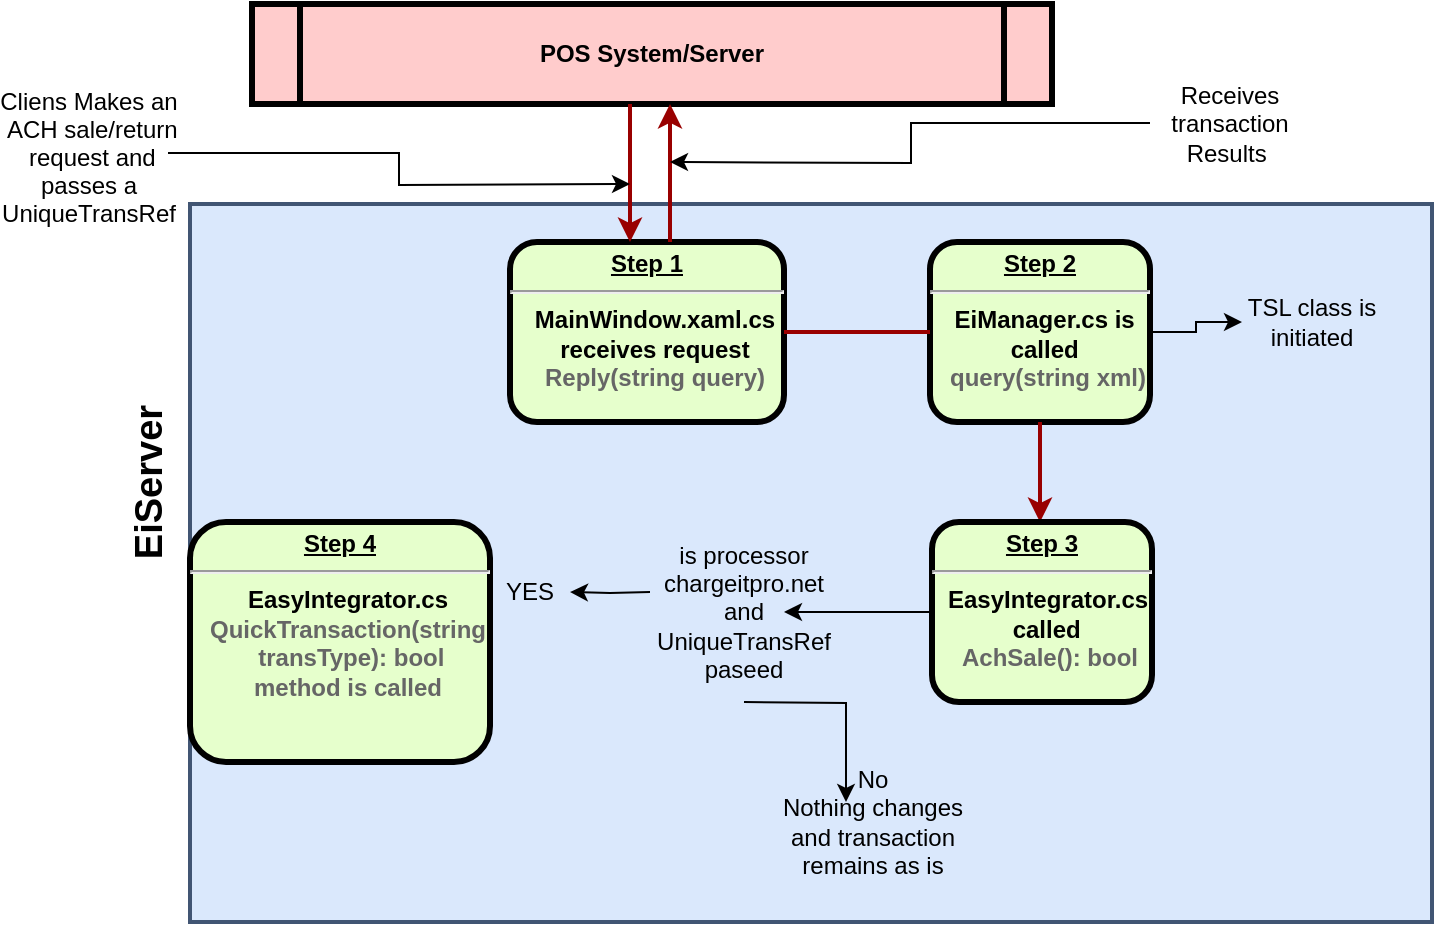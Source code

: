 <mxfile version="11.1.4" type="github"><diagram name="Page-1" id="c7558073-3199-34d8-9f00-42111426c3f3"><mxGraphModel dx="946" dy="510" grid="1" gridSize="10" guides="1" tooltips="1" connect="1" arrows="1" fold="1" page="1" pageScale="1" pageWidth="826" pageHeight="1169" background="#ffffff" math="0" shadow="0"><root><mxCell id="0"/><mxCell id="1" parent="0"/><mxCell id="uRRByLVhCtsqOHKOxiHS-104" value="" style="rounded=0;whiteSpace=wrap;html=1;fillColor=#dae8fc;strokeColor=#415573;strokeWidth=2;" vertex="1" parent="1"><mxGeometry x="170" y="491" width="621" height="359" as="geometry"/></mxCell><mxCell id="5" value="POS System/Server" style="shape=process;whiteSpace=wrap;align=center;verticalAlign=middle;size=0.06;fontStyle=1;strokeWidth=3;fillColor=#FFCCCC" parent="1" vertex="1"><mxGeometry x="201.0" y="391" width="400" height="50" as="geometry"/></mxCell><mxCell id="uRRByLVhCtsqOHKOxiHS-113" style="edgeStyle=orthogonalEdgeStyle;rounded=0;orthogonalLoop=1;jettySize=auto;html=1;exitX=1;exitY=0.5;exitDx=0;exitDy=0;entryX=0;entryY=0.5;entryDx=0;entryDy=0;" edge="1" parent="1" source="9" target="uRRByLVhCtsqOHKOxiHS-111"><mxGeometry relative="1" as="geometry"><Array as="points"><mxPoint x="673" y="555"/><mxPoint x="673" y="550"/></Array></mxGeometry></mxCell><mxCell id="9" value="&lt;p style=&quot;margin: 0px ; margin-top: 4px ; text-align: center ; text-decoration: underline&quot;&gt;&lt;strong&gt;Step 2&lt;/strong&gt;&lt;/p&gt;&lt;hr&gt;&lt;p style=&quot;margin: 0px ; margin-left: 8px&quot;&gt;EiManager.cs is&amp;nbsp;&lt;/p&gt;&lt;p style=&quot;margin: 0px ; margin-left: 8px&quot;&gt;called&amp;nbsp;&lt;/p&gt;&lt;p style=&quot;margin: 0px ; margin-left: 8px&quot;&gt;&lt;font color=&quot;#666666&quot;&gt;query(string xml)&lt;/font&gt;&lt;/p&gt;" style="verticalAlign=middle;align=center;overflow=fill;fontSize=12;fontFamily=Helvetica;html=1;rounded=1;fontStyle=1;strokeWidth=3;fillColor=#E6FFCC" parent="1" vertex="1"><mxGeometry x="540" y="510" width="110" height="90" as="geometry"/></mxCell><mxCell id="11" value="&lt;p style=&quot;margin: 0px ; margin-top: 4px ; text-align: center ; text-decoration: underline&quot;&gt;&lt;strong&gt;Step 1&lt;/strong&gt;&lt;/p&gt;&lt;hr&gt;&lt;p style=&quot;margin: 0px ; margin-left: 8px&quot;&gt;MainWindow.xaml.cs&lt;/p&gt;&lt;p style=&quot;margin: 0px ; margin-left: 8px&quot;&gt;receives request&lt;/p&gt;&lt;p style=&quot;margin: 0px ; margin-left: 8px&quot;&gt;&lt;font color=&quot;#666666&quot;&gt;Reply(string query)&lt;/font&gt;&lt;/p&gt;" style="verticalAlign=middle;align=center;overflow=fill;fontSize=12;fontFamily=Helvetica;html=1;rounded=1;fontStyle=1;strokeWidth=3;fillColor=#E6FFCC" parent="1" vertex="1"><mxGeometry x="330" y="510" width="137" height="90" as="geometry"/></mxCell><mxCell id="51" value="" style="endArrow=none;noEdgeStyle=1;strokeColor=#990000;strokeWidth=2" parent="1" source="9" target="11" edge="1"><mxGeometry relative="1" as="geometry"><mxPoint x="205.008" y="481" as="sourcePoint"/><mxPoint x="400.328" y="650" as="targetPoint"/></mxGeometry></mxCell><mxCell id="78" value="" style="edgeStyle=elbowEdgeStyle;elbow=horizontal;strokeColor=#990000;strokeWidth=2;exitX=0.5;exitY=1;exitDx=0;exitDy=0;" parent="1" source="9" target="uRRByLVhCtsqOHKOxiHS-114" edge="1"><mxGeometry width="100" height="100" relative="1" as="geometry"><mxPoint x="595" y="650" as="sourcePoint"/><mxPoint x="590" y="650" as="targetPoint"/><Array as="points"/></mxGeometry></mxCell><mxCell id="88" value="" style="edgeStyle=elbowEdgeStyle;elbow=horizontal;strokeColor=#990000;strokeWidth=2" parent="1" source="5" target="11" edge="1"><mxGeometry width="100" height="100" relative="1" as="geometry"><mxPoint x="50" y="500" as="sourcePoint"/><mxPoint x="150" y="400" as="targetPoint"/><Array as="points"><mxPoint x="390" y="470"/></Array></mxGeometry></mxCell><mxCell id="89" value="" style="edgeStyle=elbowEdgeStyle;elbow=horizontal;strokeColor=#990000;strokeWidth=2" parent="1" source="11" target="5" edge="1"><mxGeometry width="100" height="100" relative="1" as="geometry"><mxPoint x="60.0" y="510" as="sourcePoint"/><mxPoint x="160.0" y="410" as="targetPoint"/><Array as="points"><mxPoint x="410" y="470"/></Array></mxGeometry></mxCell><mxCell id="uRRByLVhCtsqOHKOxiHS-100" style="edgeStyle=orthogonalEdgeStyle;rounded=0;orthogonalLoop=1;jettySize=auto;html=1;exitX=1;exitY=0.5;exitDx=0;exitDy=0;" edge="1" parent="1" source="96"><mxGeometry relative="1" as="geometry"><mxPoint x="390" y="481" as="targetPoint"/></mxGeometry></mxCell><mxCell id="96" value="Cliens Makes an&#10; ACH sale/return&#10; request and &#10;passes a &#10;UniqueTransRef&#10;" style="text;spacingTop=-5;align=center" parent="1" vertex="1"><mxGeometry x="80" y="431" width="79" height="69" as="geometry"/></mxCell><mxCell id="uRRByLVhCtsqOHKOxiHS-105" value="&lt;b&gt;&lt;font style=&quot;font-size: 19px&quot;&gt;EiServer&lt;/font&gt;&lt;/b&gt;" style="text;html=1;strokeColor=none;fillColor=none;align=center;verticalAlign=middle;whiteSpace=wrap;rounded=0;rotation=-90;" vertex="1" parent="1"><mxGeometry x="130" y="620" width="40" height="20" as="geometry"/></mxCell><mxCell id="uRRByLVhCtsqOHKOxiHS-111" value="TSL class is initiated" style="text;html=1;strokeColor=none;fillColor=none;align=center;verticalAlign=middle;whiteSpace=wrap;rounded=0;" vertex="1" parent="1"><mxGeometry x="696" y="530" width="70" height="40" as="geometry"/></mxCell><mxCell id="uRRByLVhCtsqOHKOxiHS-119" style="edgeStyle=orthogonalEdgeStyle;rounded=0;orthogonalLoop=1;jettySize=auto;html=1;exitX=0;exitY=0.5;exitDx=0;exitDy=0;" edge="1" parent="1" source="uRRByLVhCtsqOHKOxiHS-114" target="uRRByLVhCtsqOHKOxiHS-118"><mxGeometry relative="1" as="geometry"/></mxCell><mxCell id="uRRByLVhCtsqOHKOxiHS-114" value="&lt;p style=&quot;margin: 0px ; margin-top: 4px ; text-align: center ; text-decoration: underline&quot;&gt;&lt;strong&gt;Step 3&lt;/strong&gt;&lt;/p&gt;&lt;hr&gt;&lt;p style=&quot;margin: 0px ; margin-left: 8px&quot;&gt;EasyIntegrator.cs is&amp;nbsp;&lt;/p&gt;&lt;p style=&quot;margin: 0px ; margin-left: 8px&quot;&gt;called&amp;nbsp;&lt;/p&gt;&lt;p style=&quot;margin: 0px ; margin-left: 8px&quot;&gt;&lt;font color=&quot;#666666&quot;&gt;AchSale(): bool&lt;/font&gt;&lt;/p&gt;" style="verticalAlign=middle;align=center;overflow=fill;fontSize=12;fontFamily=Helvetica;html=1;rounded=1;fontStyle=1;strokeWidth=3;fillColor=#E6FFCC" vertex="1" parent="1"><mxGeometry x="541" y="650" width="110" height="90" as="geometry"/></mxCell><mxCell id="uRRByLVhCtsqOHKOxiHS-122" value="" style="edgeStyle=orthogonalEdgeStyle;rounded=0;orthogonalLoop=1;jettySize=auto;html=1;entryX=0.369;entryY=0;entryDx=0;entryDy=0;entryPerimeter=0;" edge="1" parent="1" target="uRRByLVhCtsqOHKOxiHS-121"><mxGeometry relative="1" as="geometry"><mxPoint x="447" y="740" as="sourcePoint"/></mxGeometry></mxCell><mxCell id="uRRByLVhCtsqOHKOxiHS-124" value="" style="edgeStyle=orthogonalEdgeStyle;rounded=0;orthogonalLoop=1;jettySize=auto;html=1;" edge="1" parent="1" target="uRRByLVhCtsqOHKOxiHS-120"><mxGeometry relative="1" as="geometry"><mxPoint x="400" y="685" as="sourcePoint"/></mxGeometry></mxCell><mxCell id="uRRByLVhCtsqOHKOxiHS-118" value="is processor chargeitpro.net and UniqueTransRef paseed" style="text;html=1;strokeColor=none;fillColor=none;align=center;verticalAlign=middle;whiteSpace=wrap;rounded=0;" vertex="1" parent="1"><mxGeometry x="427" y="685" width="40" height="20" as="geometry"/></mxCell><mxCell id="uRRByLVhCtsqOHKOxiHS-120" value="YES" style="text;html=1;strokeColor=none;fillColor=none;align=center;verticalAlign=middle;whiteSpace=wrap;rounded=0;" vertex="1" parent="1"><mxGeometry x="320" y="675" width="40" height="20" as="geometry"/></mxCell><mxCell id="uRRByLVhCtsqOHKOxiHS-121" value="No&lt;br&gt;Nothing changes and transaction remains as is" style="text;html=1;strokeColor=none;fillColor=none;align=center;verticalAlign=middle;whiteSpace=wrap;rounded=0;" vertex="1" parent="1"><mxGeometry x="460" y="790" width="103" height="20" as="geometry"/></mxCell><mxCell id="uRRByLVhCtsqOHKOxiHS-128" style="edgeStyle=orthogonalEdgeStyle;rounded=0;orthogonalLoop=1;jettySize=auto;html=1;" edge="1" parent="1" source="uRRByLVhCtsqOHKOxiHS-127"><mxGeometry relative="1" as="geometry"><mxPoint x="410" y="470" as="targetPoint"/></mxGeometry></mxCell><mxCell id="uRRByLVhCtsqOHKOxiHS-127" value="Receives transaction Results&amp;nbsp;" style="text;html=1;strokeColor=none;fillColor=none;align=center;verticalAlign=middle;whiteSpace=wrap;rounded=0;" vertex="1" parent="1"><mxGeometry x="650" y="416" width="80" height="69" as="geometry"/></mxCell><mxCell id="uRRByLVhCtsqOHKOxiHS-129" value="&lt;p style=&quot;margin: 0px ; margin-top: 4px ; text-align: center ; text-decoration: underline&quot;&gt;&lt;strong&gt;Step 4&lt;/strong&gt;&lt;/p&gt;&lt;hr&gt;&lt;p style=&quot;margin: 0px ; margin-left: 8px&quot;&gt;EasyIntegrator.cs&lt;/p&gt;&lt;p style=&quot;margin: 0px ; margin-left: 8px&quot;&gt;&lt;font color=&quot;#666666&quot;&gt;QuickTransaction(string&lt;/font&gt;&lt;/p&gt;&lt;p style=&quot;margin: 0px ; margin-left: 8px&quot;&gt;&lt;font color=&quot;#666666&quot;&gt;&amp;nbsp;transType): bool&lt;/font&gt;&lt;/p&gt;&lt;p style=&quot;margin: 0px ; margin-left: 8px&quot;&gt;&lt;font color=&quot;#666666&quot;&gt;method is called&lt;/font&gt;&lt;/p&gt;" style="verticalAlign=middle;align=center;overflow=fill;fontSize=12;fontFamily=Helvetica;html=1;rounded=1;fontStyle=1;strokeWidth=3;fillColor=#E6FFCC" vertex="1" parent="1"><mxGeometry x="170" y="650" width="150" height="120" as="geometry"/></mxCell></root></mxGraphModel></diagram></mxfile>